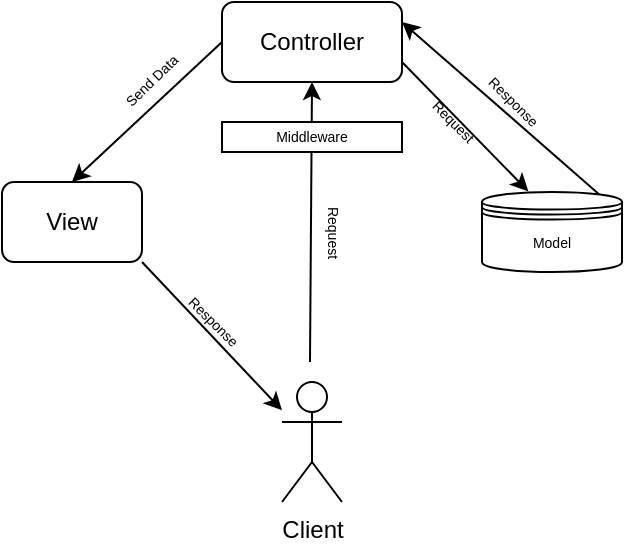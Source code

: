 <mxfile>
    <diagram id="noBJXGvkjVJGRHkxs2Hc" name="Page-1">
        <mxGraphModel dx="628" dy="463" grid="1" gridSize="10" guides="1" tooltips="1" connect="1" arrows="1" fold="1" page="1" pageScale="1" pageWidth="850" pageHeight="1100" math="0" shadow="0">
            <root>
                <mxCell id="0"/>
                <mxCell id="1" parent="0"/>
                <mxCell id="2" value="Client" style="shape=umlActor;verticalLabelPosition=bottom;verticalAlign=top;html=1;" vertex="1" parent="1">
                    <mxGeometry x="440" y="450" width="30" height="60" as="geometry"/>
                </mxCell>
                <mxCell id="4" value="View" style="rounded=1;whiteSpace=wrap;html=1;" vertex="1" parent="1">
                    <mxGeometry x="300" y="350" width="70" height="40" as="geometry"/>
                </mxCell>
                <mxCell id="6" value="Controller" style="rounded=1;whiteSpace=wrap;html=1;" vertex="1" parent="1">
                    <mxGeometry x="410" y="260" width="90" height="40" as="geometry"/>
                </mxCell>
                <mxCell id="7" value="" style="endArrow=classic;html=1;entryX=0.5;entryY=1;entryDx=0;entryDy=0;" edge="1" parent="1" target="6">
                    <mxGeometry width="50" height="50" relative="1" as="geometry">
                        <mxPoint x="454" y="440" as="sourcePoint"/>
                        <mxPoint x="500" y="400" as="targetPoint"/>
                    </mxGeometry>
                </mxCell>
                <mxCell id="8" value="Request" style="text;html=1;align=center;verticalAlign=middle;resizable=0;points=[];autosize=1;strokeColor=none;fillColor=none;rotation=90;fontSize=7;" vertex="1" parent="1">
                    <mxGeometry x="440" y="365" width="50" height="20" as="geometry"/>
                </mxCell>
                <mxCell id="12" value="" style="endArrow=classic;html=1;fontSize=7;exitX=1;exitY=0.75;exitDx=0;exitDy=0;entryX=0.331;entryY=-0.008;entryDx=0;entryDy=0;entryPerimeter=0;" edge="1" parent="1" source="6" target="22">
                    <mxGeometry width="50" height="50" relative="1" as="geometry">
                        <mxPoint x="380" y="380" as="sourcePoint"/>
                        <mxPoint x="557.5" y="350" as="targetPoint"/>
                    </mxGeometry>
                </mxCell>
                <mxCell id="13" value="Request" style="text;html=1;align=center;verticalAlign=middle;resizable=0;points=[];autosize=1;strokeColor=none;fillColor=none;rotation=45;fontSize=7;" vertex="1" parent="1">
                    <mxGeometry x="500" y="310" width="50" height="20" as="geometry"/>
                </mxCell>
                <mxCell id="14" value="" style="endArrow=classic;html=1;fontSize=7;exitX=0.85;exitY=0.05;exitDx=0;exitDy=0;entryX=1;entryY=0.25;entryDx=0;entryDy=0;exitPerimeter=0;" edge="1" parent="1" source="22" target="6">
                    <mxGeometry width="50" height="50" relative="1" as="geometry">
                        <mxPoint x="575" y="350" as="sourcePoint"/>
                        <mxPoint x="590" y="330" as="targetPoint"/>
                    </mxGeometry>
                </mxCell>
                <mxCell id="15" value="Response" style="text;html=1;align=center;verticalAlign=middle;resizable=0;points=[];autosize=1;strokeColor=none;fillColor=none;rotation=45;fontSize=7;" vertex="1" parent="1">
                    <mxGeometry x="530" y="300" width="50" height="20" as="geometry"/>
                </mxCell>
                <mxCell id="16" value="" style="endArrow=classic;html=1;fontSize=7;exitX=0;exitY=0.5;exitDx=0;exitDy=0;entryX=0.5;entryY=0;entryDx=0;entryDy=0;" edge="1" parent="1" source="6" target="4">
                    <mxGeometry width="50" height="50" relative="1" as="geometry">
                        <mxPoint x="420" y="370" as="sourcePoint"/>
                        <mxPoint x="470" y="320" as="targetPoint"/>
                    </mxGeometry>
                </mxCell>
                <mxCell id="17" value="Send Data" style="text;html=1;align=center;verticalAlign=middle;resizable=0;points=[];autosize=1;strokeColor=none;fillColor=none;rotation=-44;fontSize=7;" vertex="1" parent="1">
                    <mxGeometry x="345" y="290" width="60" height="20" as="geometry"/>
                </mxCell>
                <mxCell id="18" value="" style="endArrow=classic;html=1;fontSize=7;exitX=1;exitY=1;exitDx=0;exitDy=0;" edge="1" parent="1" source="4" target="2">
                    <mxGeometry width="50" height="50" relative="1" as="geometry">
                        <mxPoint x="380" y="400" as="sourcePoint"/>
                        <mxPoint x="430" y="350" as="targetPoint"/>
                    </mxGeometry>
                </mxCell>
                <mxCell id="19" value="Response" style="text;html=1;align=center;verticalAlign=middle;resizable=0;points=[];autosize=1;strokeColor=none;fillColor=none;rotation=45;fontSize=7;" vertex="1" parent="1">
                    <mxGeometry x="380" y="410" width="50" height="20" as="geometry"/>
                </mxCell>
                <mxCell id="20" value="Middleware" style="rounded=0;whiteSpace=wrap;html=1;fontSize=7;" vertex="1" parent="1">
                    <mxGeometry x="410" y="320" width="90" height="15" as="geometry"/>
                </mxCell>
                <mxCell id="22" value="Model" style="shape=datastore;whiteSpace=wrap;html=1;fontSize=7;" vertex="1" parent="1">
                    <mxGeometry x="540" y="355" width="70" height="40" as="geometry"/>
                </mxCell>
            </root>
        </mxGraphModel>
    </diagram>
</mxfile>
